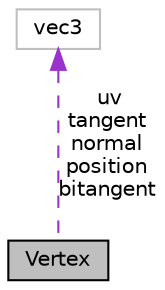 digraph "Vertex"
{
 // INTERACTIVE_SVG=YES
 // LATEX_PDF_SIZE
  edge [fontname="Helvetica",fontsize="10",labelfontname="Helvetica",labelfontsize="10"];
  node [fontname="Helvetica",fontsize="10",shape=record];
  Node1 [label="Vertex",height=0.2,width=0.4,color="black", fillcolor="grey75", style="filled", fontcolor="black",tooltip="Vertex parameters"];
  Node2 -> Node1 [dir="back",color="darkorchid3",fontsize="10",style="dashed",label=" uv\ntangent\nnormal\nposition\nbitangent" ,fontname="Helvetica"];
  Node2 [label="vec3",height=0.2,width=0.4,color="grey75", fillcolor="white", style="filled",tooltip=" "];
}

